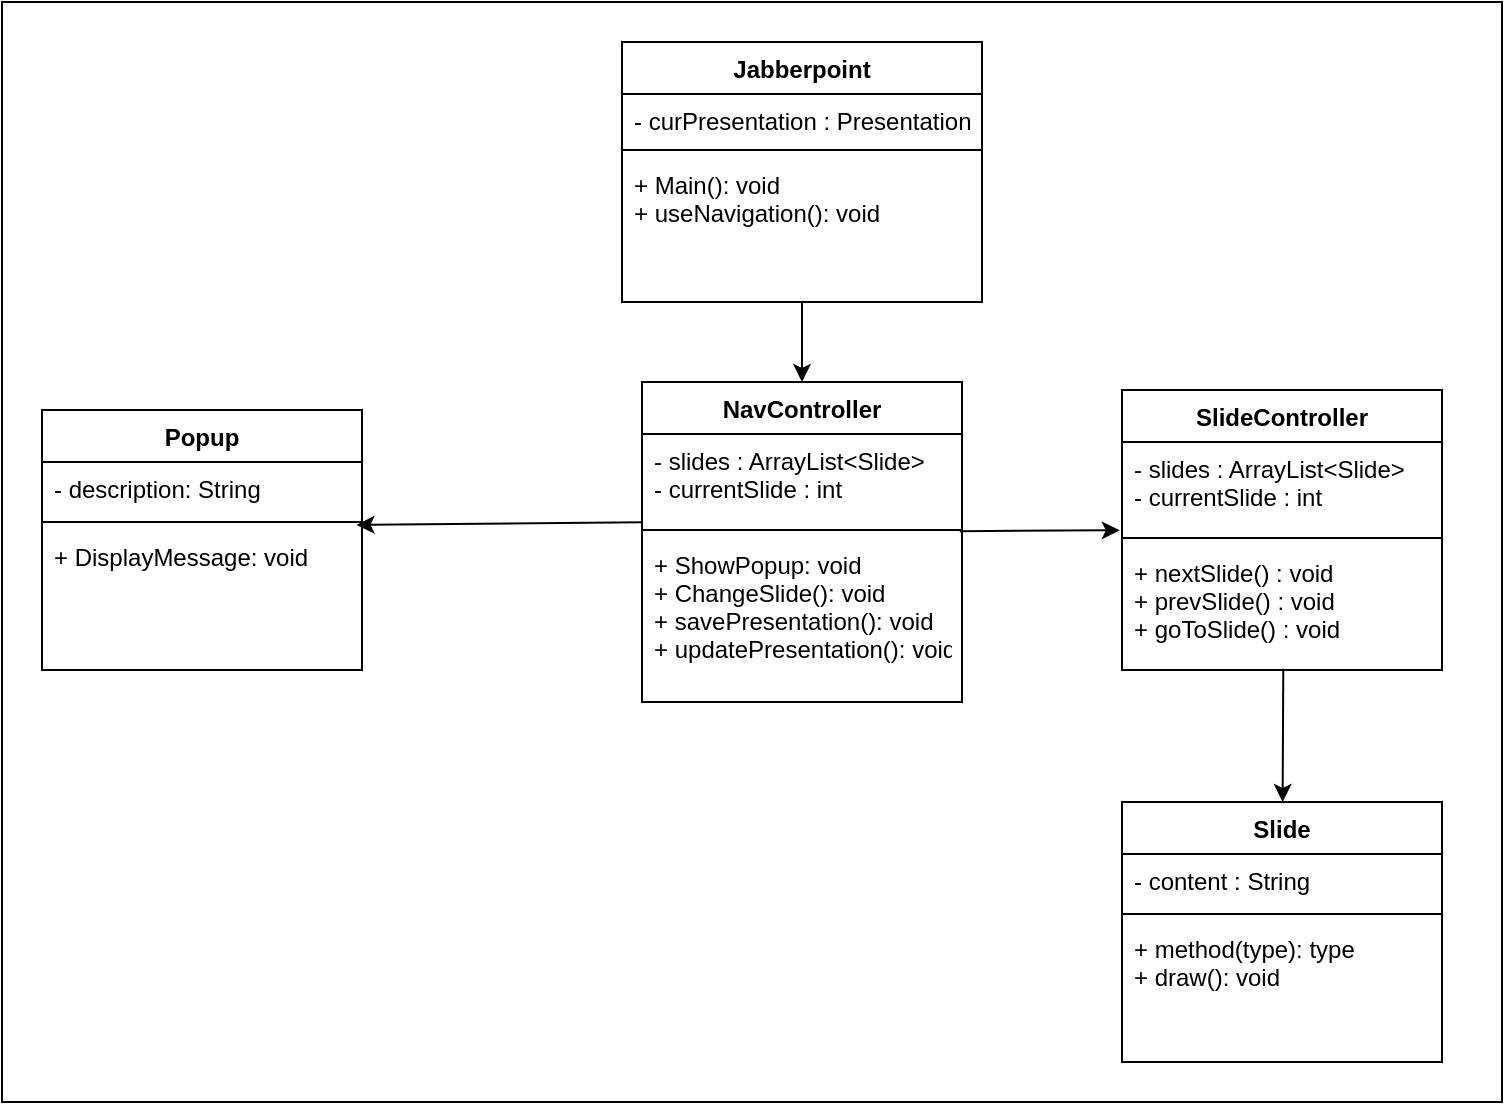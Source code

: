<mxfile version="23.1.1" type="device">
  <diagram id="m21k9xZMbkCTn4TvA1-M" name="Page-1">
    <mxGraphModel dx="2358" dy="1248" grid="1" gridSize="10" guides="1" tooltips="1" connect="1" arrows="1" fold="1" page="1" pageScale="1" pageWidth="827" pageHeight="1169" math="0" shadow="0">
      <root>
        <mxCell id="0" />
        <mxCell id="1" parent="0" />
        <mxCell id="Rc0mHnT7tG5_iJPAJ7JF-1" value="" style="rounded=0;whiteSpace=wrap;html=1;" parent="1" vertex="1">
          <mxGeometry y="110" width="750" height="550" as="geometry" />
        </mxCell>
        <mxCell id="GLdlqGK7K_dws_qVHYPQ-4" value="Jabberpoint" style="swimlane;fontStyle=1;align=center;verticalAlign=top;childLayout=stackLayout;horizontal=1;startSize=26;horizontalStack=0;resizeParent=1;resizeParentMax=0;resizeLast=0;collapsible=1;marginBottom=0;" parent="1" vertex="1">
          <mxGeometry x="310" y="130" width="180" height="130" as="geometry" />
        </mxCell>
        <mxCell id="GLdlqGK7K_dws_qVHYPQ-5" value="- curPresentation : Presentation" style="text;strokeColor=none;fillColor=none;align=left;verticalAlign=top;spacingLeft=4;spacingRight=4;overflow=hidden;rotatable=0;points=[[0,0.5],[1,0.5]];portConstraint=eastwest;" parent="GLdlqGK7K_dws_qVHYPQ-4" vertex="1">
          <mxGeometry y="26" width="180" height="24" as="geometry" />
        </mxCell>
        <mxCell id="GLdlqGK7K_dws_qVHYPQ-6" value="" style="line;strokeWidth=1;fillColor=none;align=left;verticalAlign=middle;spacingTop=-1;spacingLeft=3;spacingRight=3;rotatable=0;labelPosition=right;points=[];portConstraint=eastwest;" parent="GLdlqGK7K_dws_qVHYPQ-4" vertex="1">
          <mxGeometry y="50" width="180" height="8" as="geometry" />
        </mxCell>
        <mxCell id="GLdlqGK7K_dws_qVHYPQ-7" value="+ Main(): void&#xa;+ useNavigation(): void&#xa;" style="text;strokeColor=none;fillColor=none;align=left;verticalAlign=top;spacingLeft=4;spacingRight=4;overflow=hidden;rotatable=0;points=[[0,0.5],[1,0.5]];portConstraint=eastwest;" parent="GLdlqGK7K_dws_qVHYPQ-4" vertex="1">
          <mxGeometry y="58" width="180" height="72" as="geometry" />
        </mxCell>
        <mxCell id="GLdlqGK7K_dws_qVHYPQ-8" value="Slide" style="swimlane;fontStyle=1;align=center;verticalAlign=top;childLayout=stackLayout;horizontal=1;startSize=26;horizontalStack=0;resizeParent=1;resizeParentMax=0;resizeLast=0;collapsible=1;marginBottom=0;" parent="1" vertex="1">
          <mxGeometry x="560" y="510" width="160" height="130" as="geometry" />
        </mxCell>
        <mxCell id="GLdlqGK7K_dws_qVHYPQ-9" value="- content : String" style="text;strokeColor=none;fillColor=none;align=left;verticalAlign=top;spacingLeft=4;spacingRight=4;overflow=hidden;rotatable=0;points=[[0,0.5],[1,0.5]];portConstraint=eastwest;" parent="GLdlqGK7K_dws_qVHYPQ-8" vertex="1">
          <mxGeometry y="26" width="160" height="26" as="geometry" />
        </mxCell>
        <mxCell id="GLdlqGK7K_dws_qVHYPQ-10" value="" style="line;strokeWidth=1;fillColor=none;align=left;verticalAlign=middle;spacingTop=-1;spacingLeft=3;spacingRight=3;rotatable=0;labelPosition=right;points=[];portConstraint=eastwest;" parent="GLdlqGK7K_dws_qVHYPQ-8" vertex="1">
          <mxGeometry y="52" width="160" height="8" as="geometry" />
        </mxCell>
        <mxCell id="GLdlqGK7K_dws_qVHYPQ-11" value="+ method(type): type&#xa;+ draw(): void" style="text;strokeColor=none;fillColor=none;align=left;verticalAlign=top;spacingLeft=4;spacingRight=4;overflow=hidden;rotatable=0;points=[[0,0.5],[1,0.5]];portConstraint=eastwest;" parent="GLdlqGK7K_dws_qVHYPQ-8" vertex="1">
          <mxGeometry y="60" width="160" height="70" as="geometry" />
        </mxCell>
        <mxCell id="GLdlqGK7K_dws_qVHYPQ-12" value="SlideController" style="swimlane;fontStyle=1;align=center;verticalAlign=top;childLayout=stackLayout;horizontal=1;startSize=26;horizontalStack=0;resizeParent=1;resizeParentMax=0;resizeLast=0;collapsible=1;marginBottom=0;" parent="1" vertex="1">
          <mxGeometry x="560" y="304" width="160" height="140" as="geometry" />
        </mxCell>
        <mxCell id="GLdlqGK7K_dws_qVHYPQ-13" value="- slides : ArrayList&lt;Slide&gt;&#xa;- currentSlide : int" style="text;strokeColor=none;fillColor=none;align=left;verticalAlign=top;spacingLeft=4;spacingRight=4;overflow=hidden;rotatable=0;points=[[0,0.5],[1,0.5]];portConstraint=eastwest;" parent="GLdlqGK7K_dws_qVHYPQ-12" vertex="1">
          <mxGeometry y="26" width="160" height="44" as="geometry" />
        </mxCell>
        <mxCell id="GLdlqGK7K_dws_qVHYPQ-14" value="" style="line;strokeWidth=1;fillColor=none;align=left;verticalAlign=middle;spacingTop=-1;spacingLeft=3;spacingRight=3;rotatable=0;labelPosition=right;points=[];portConstraint=eastwest;" parent="GLdlqGK7K_dws_qVHYPQ-12" vertex="1">
          <mxGeometry y="70" width="160" height="8" as="geometry" />
        </mxCell>
        <mxCell id="GLdlqGK7K_dws_qVHYPQ-15" value="+ nextSlide() : void&#xa;+ prevSlide() : void&#xa;+ goToSlide() : void" style="text;strokeColor=none;fillColor=none;align=left;verticalAlign=top;spacingLeft=4;spacingRight=4;overflow=hidden;rotatable=0;points=[[0,0.5],[1,0.5]];portConstraint=eastwest;" parent="GLdlqGK7K_dws_qVHYPQ-12" vertex="1">
          <mxGeometry y="78" width="160" height="62" as="geometry" />
        </mxCell>
        <mxCell id="GLdlqGK7K_dws_qVHYPQ-18" value="" style="endArrow=classic;html=1;rounded=0;exitX=0.504;exitY=0.99;exitDx=0;exitDy=0;exitPerimeter=0;" parent="1" source="GLdlqGK7K_dws_qVHYPQ-15" target="GLdlqGK7K_dws_qVHYPQ-8" edge="1">
          <mxGeometry width="50" height="50" relative="1" as="geometry">
            <mxPoint x="390" y="490" as="sourcePoint" />
            <mxPoint x="440" y="440" as="targetPoint" />
          </mxGeometry>
        </mxCell>
        <mxCell id="GLdlqGK7K_dws_qVHYPQ-43" value="" style="endArrow=classic;html=1;rounded=0;exitX=0;exitY=1.003;exitDx=0;exitDy=0;exitPerimeter=0;entryX=0.983;entryY=0.681;entryDx=0;entryDy=0;entryPerimeter=0;" parent="1" source="S_xluQpzowxecfAbqnOJ-7" target="S_xluQpzowxecfAbqnOJ-14" edge="1">
          <mxGeometry width="50" height="50" relative="1" as="geometry">
            <mxPoint x="230" y="190" as="sourcePoint" />
            <mxPoint x="200" y="371" as="targetPoint" />
          </mxGeometry>
        </mxCell>
        <mxCell id="S_xluQpzowxecfAbqnOJ-6" value="NavController" style="swimlane;fontStyle=1;align=center;verticalAlign=top;childLayout=stackLayout;horizontal=1;startSize=26;horizontalStack=0;resizeParent=1;resizeParentMax=0;resizeLast=0;collapsible=1;marginBottom=0;" parent="1" vertex="1">
          <mxGeometry x="320" y="300" width="160" height="160" as="geometry" />
        </mxCell>
        <mxCell id="S_xluQpzowxecfAbqnOJ-7" value="- slides : ArrayList&lt;Slide&gt;&#xa;- currentSlide : int" style="text;strokeColor=none;fillColor=none;align=left;verticalAlign=top;spacingLeft=4;spacingRight=4;overflow=hidden;rotatable=0;points=[[0,0.5],[1,0.5]];portConstraint=eastwest;" parent="S_xluQpzowxecfAbqnOJ-6" vertex="1">
          <mxGeometry y="26" width="160" height="44" as="geometry" />
        </mxCell>
        <mxCell id="S_xluQpzowxecfAbqnOJ-8" value="" style="line;strokeWidth=1;fillColor=none;align=left;verticalAlign=middle;spacingTop=-1;spacingLeft=3;spacingRight=3;rotatable=0;labelPosition=right;points=[];portConstraint=eastwest;" parent="S_xluQpzowxecfAbqnOJ-6" vertex="1">
          <mxGeometry y="70" width="160" height="8" as="geometry" />
        </mxCell>
        <mxCell id="S_xluQpzowxecfAbqnOJ-9" value="+ ShowPopup: void&#xa;+ ChangeSlide(): void&#xa;+ savePresentation(): void&#xa;+ updatePresentation(): void" style="text;strokeColor=none;fillColor=none;align=left;verticalAlign=top;spacingLeft=4;spacingRight=4;overflow=hidden;rotatable=0;points=[[0,0.5],[1,0.5]];portConstraint=eastwest;" parent="S_xluQpzowxecfAbqnOJ-6" vertex="1">
          <mxGeometry y="78" width="160" height="82" as="geometry" />
        </mxCell>
        <mxCell id="S_xluQpzowxecfAbqnOJ-10" value="" style="endArrow=classic;html=1;rounded=0;" parent="1" target="S_xluQpzowxecfAbqnOJ-6" edge="1">
          <mxGeometry width="50" height="50" relative="1" as="geometry">
            <mxPoint x="400" y="260" as="sourcePoint" />
            <mxPoint x="220" y="380.85" as="targetPoint" />
          </mxGeometry>
        </mxCell>
        <mxCell id="S_xluQpzowxecfAbqnOJ-11" value="" style="endArrow=classic;html=1;rounded=0;entryX=-0.007;entryY=1.003;entryDx=0;entryDy=0;entryPerimeter=0;exitX=0.993;exitY=1.104;exitDx=0;exitDy=0;exitPerimeter=0;" parent="1" source="S_xluQpzowxecfAbqnOJ-7" target="GLdlqGK7K_dws_qVHYPQ-13" edge="1">
          <mxGeometry width="50" height="50" relative="1" as="geometry">
            <mxPoint x="330" y="380.132" as="sourcePoint" />
            <mxPoint x="220" y="380.85" as="targetPoint" />
          </mxGeometry>
        </mxCell>
        <mxCell id="S_xluQpzowxecfAbqnOJ-12" value="Popup" style="swimlane;fontStyle=1;align=center;verticalAlign=top;childLayout=stackLayout;horizontal=1;startSize=26;horizontalStack=0;resizeParent=1;resizeParentMax=0;resizeLast=0;collapsible=1;marginBottom=0;" parent="1" vertex="1">
          <mxGeometry x="20" y="314" width="160" height="130" as="geometry" />
        </mxCell>
        <mxCell id="S_xluQpzowxecfAbqnOJ-13" value="- description: String" style="text;strokeColor=none;fillColor=none;align=left;verticalAlign=top;spacingLeft=4;spacingRight=4;overflow=hidden;rotatable=0;points=[[0,0.5],[1,0.5]];portConstraint=eastwest;" parent="S_xluQpzowxecfAbqnOJ-12" vertex="1">
          <mxGeometry y="26" width="160" height="26" as="geometry" />
        </mxCell>
        <mxCell id="S_xluQpzowxecfAbqnOJ-14" value="" style="line;strokeWidth=1;fillColor=none;align=left;verticalAlign=middle;spacingTop=-1;spacingLeft=3;spacingRight=3;rotatable=0;labelPosition=right;points=[];portConstraint=eastwest;" parent="S_xluQpzowxecfAbqnOJ-12" vertex="1">
          <mxGeometry y="52" width="160" height="8" as="geometry" />
        </mxCell>
        <mxCell id="S_xluQpzowxecfAbqnOJ-15" value="+ DisplayMessage: void" style="text;strokeColor=none;fillColor=none;align=left;verticalAlign=top;spacingLeft=4;spacingRight=4;overflow=hidden;rotatable=0;points=[[0,0.5],[1,0.5]];portConstraint=eastwest;" parent="S_xluQpzowxecfAbqnOJ-12" vertex="1">
          <mxGeometry y="60" width="160" height="70" as="geometry" />
        </mxCell>
      </root>
    </mxGraphModel>
  </diagram>
</mxfile>
